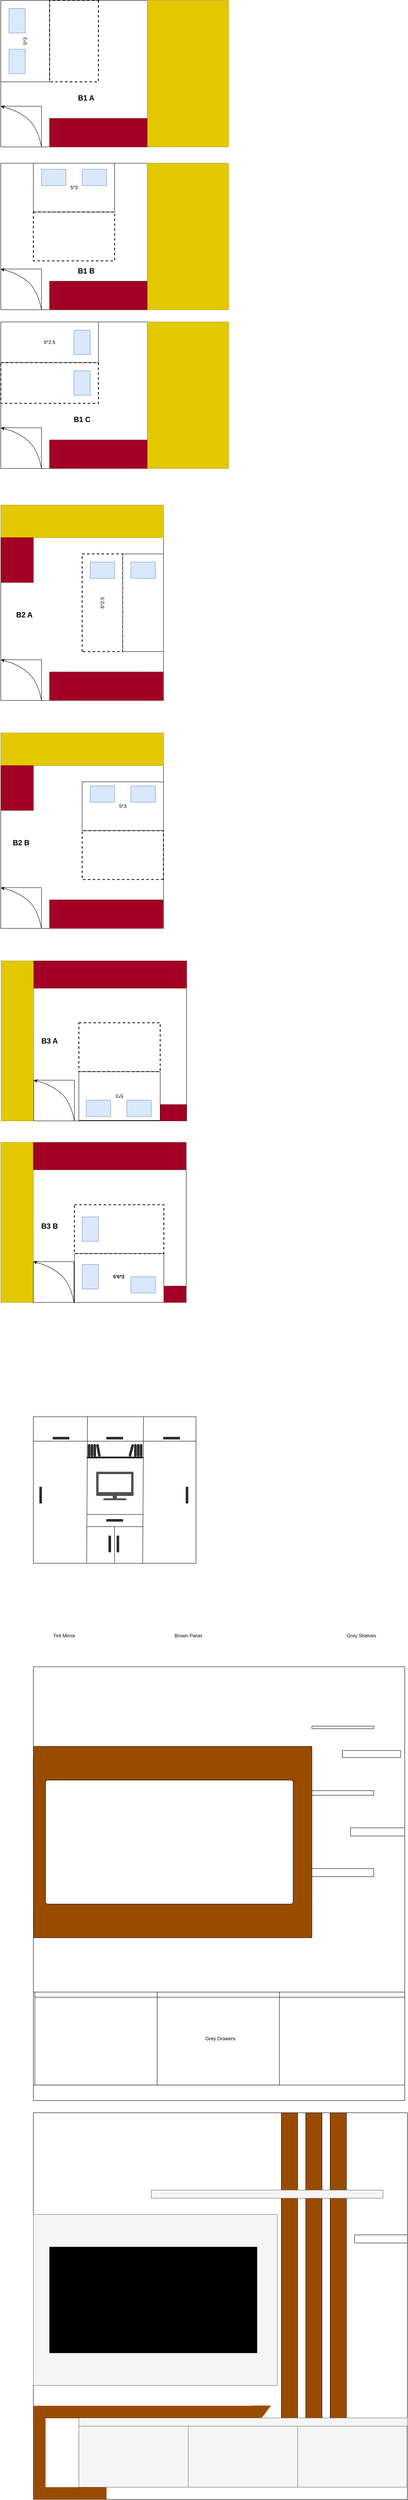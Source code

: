 <mxfile version="14.9.0" type="github">
  <diagram id="ZkYAFQrB4FQ_Co6BY5Ft" name="Page-1">
    <mxGraphModel dx="2654" dy="2427" grid="1" gridSize="10" guides="1" tooltips="1" connect="1" arrows="1" fold="1" page="0" pageScale="1" pageWidth="827" pageHeight="1169" math="0" shadow="0">
      <root>
        <mxCell id="0" />
        <mxCell id="1" parent="0" />
        <mxCell id="LpJt9IebrQdKaDS4yMnM-16" value="" style="whiteSpace=wrap;html=1;fillColor=none;" parent="1" vertex="1">
          <mxGeometry x="-720" y="-370" width="360" height="360" as="geometry" />
        </mxCell>
        <mxCell id="LpJt9IebrQdKaDS4yMnM-1" value="" style="whiteSpace=wrap;html=1;fillColor=none;" parent="1" vertex="1">
          <mxGeometry x="-720" y="-760" width="360" height="360" as="geometry" />
        </mxCell>
        <mxCell id="LpJt9IebrQdKaDS4yMnM-3" value="" style="rounded=0;whiteSpace=wrap;html=1;fillColor=#e3c800;strokeColor=#B09500;fontColor=#ffffff;" parent="1" vertex="1">
          <mxGeometry x="-360" y="-760" width="200" height="360" as="geometry" />
        </mxCell>
        <mxCell id="LpJt9IebrQdKaDS4yMnM-6" value="" style="rounded=0;whiteSpace=wrap;html=1;fillColor=#a20025;strokeColor=#6F0000;fontColor=#ffffff;" parent="1" vertex="1">
          <mxGeometry x="-600" y="-470" width="240" height="70" as="geometry" />
        </mxCell>
        <mxCell id="LpJt9IebrQdKaDS4yMnM-12" value="" style="group;dashed=1;strokeWidth=2;" parent="1" vertex="1" connectable="0">
          <mxGeometry x="-640" y="-760" width="200" height="240" as="geometry" />
        </mxCell>
        <mxCell id="LpJt9IebrQdKaDS4yMnM-9" value="5*3" style="rounded=0;whiteSpace=wrap;html=1;" parent="LpJt9IebrQdKaDS4yMnM-12" vertex="1">
          <mxGeometry width="200" height="120" as="geometry" />
        </mxCell>
        <mxCell id="LpJt9IebrQdKaDS4yMnM-10" value="" style="rounded=0;whiteSpace=wrap;html=1;fillColor=none;dashed=1;strokeWidth=2;" parent="LpJt9IebrQdKaDS4yMnM-12" vertex="1">
          <mxGeometry y="120" width="200" height="120" as="geometry" />
        </mxCell>
        <mxCell id="LpJt9IebrQdKaDS4yMnM-146" value="" style="rounded=0;whiteSpace=wrap;html=1;fillColor=#dae8fc;strokeColor=#6c8ebf;rotation=-90;" parent="LpJt9IebrQdKaDS4yMnM-12" vertex="1">
          <mxGeometry x="30" y="5" width="40" height="60" as="geometry" />
        </mxCell>
        <mxCell id="LpJt9IebrQdKaDS4yMnM-147" value="" style="rounded=0;whiteSpace=wrap;html=1;fillColor=#dae8fc;strokeColor=#6c8ebf;rotation=-90;" parent="LpJt9IebrQdKaDS4yMnM-12" vertex="1">
          <mxGeometry x="130" y="5" width="40" height="60" as="geometry" />
        </mxCell>
        <mxCell id="LpJt9IebrQdKaDS4yMnM-18" value="" style="rounded=0;whiteSpace=wrap;html=1;fillColor=#e3c800;strokeColor=#B09500;fontColor=#ffffff;" parent="1" vertex="1">
          <mxGeometry x="-360" y="-370" width="200" height="360" as="geometry" />
        </mxCell>
        <mxCell id="LpJt9IebrQdKaDS4yMnM-20" value="" style="rounded=0;whiteSpace=wrap;html=1;fillColor=#a20025;strokeColor=#6F0000;fontColor=#ffffff;" parent="1" vertex="1">
          <mxGeometry x="-600" y="-80" width="240" height="70" as="geometry" />
        </mxCell>
        <mxCell id="LpJt9IebrQdKaDS4yMnM-32" value="" style="whiteSpace=wrap;html=1;fillColor=none;" parent="1" vertex="1">
          <mxGeometry x="-720" y="-1160" width="360" height="360" as="geometry" />
        </mxCell>
        <mxCell id="LpJt9IebrQdKaDS4yMnM-34" value="" style="rounded=0;whiteSpace=wrap;html=1;fillColor=#e3c800;strokeColor=#B09500;fontColor=#ffffff;" parent="1" vertex="1">
          <mxGeometry x="-360" y="-1160" width="200" height="360" as="geometry" />
        </mxCell>
        <mxCell id="LpJt9IebrQdKaDS4yMnM-36" value="" style="rounded=0;whiteSpace=wrap;html=1;fillColor=#a20025;strokeColor=#6F0000;fontColor=#ffffff;" parent="1" vertex="1">
          <mxGeometry x="-600" y="-870" width="240" height="70" as="geometry" />
        </mxCell>
        <mxCell id="LpJt9IebrQdKaDS4yMnM-37" value="" style="group;rotation=-90;" parent="1" vertex="1" connectable="0">
          <mxGeometry x="-700" y="-1180" width="200" height="240" as="geometry" />
        </mxCell>
        <mxCell id="LpJt9IebrQdKaDS4yMnM-40" value="" style="group;rotation=-90;" parent="LpJt9IebrQdKaDS4yMnM-37" vertex="1" connectable="0">
          <mxGeometry width="200" height="240" as="geometry" />
        </mxCell>
        <mxCell id="LpJt9IebrQdKaDS4yMnM-38" value="5*3" style="rounded=0;whiteSpace=wrap;html=1;direction=west;rotation=-90;" parent="LpJt9IebrQdKaDS4yMnM-40" vertex="1">
          <mxGeometry x="-60" y="60" width="200" height="120" as="geometry" />
        </mxCell>
        <mxCell id="LpJt9IebrQdKaDS4yMnM-39" value="" style="rounded=0;whiteSpace=wrap;html=1;direction=west;rotation=-90;fillColor=none;dashed=1;strokeWidth=2;" parent="LpJt9IebrQdKaDS4yMnM-40" vertex="1">
          <mxGeometry x="60" y="60" width="200" height="120" as="geometry" />
        </mxCell>
        <mxCell id="LpJt9IebrQdKaDS4yMnM-143" value="" style="rounded=0;whiteSpace=wrap;html=1;fillColor=#dae8fc;strokeColor=#6c8ebf;" parent="LpJt9IebrQdKaDS4yMnM-40" vertex="1">
          <mxGeometry y="40" width="40" height="60" as="geometry" />
        </mxCell>
        <mxCell id="LpJt9IebrQdKaDS4yMnM-145" value="" style="rounded=0;whiteSpace=wrap;html=1;fillColor=#dae8fc;strokeColor=#6c8ebf;rotation=-180;" parent="LpJt9IebrQdKaDS4yMnM-40" vertex="1">
          <mxGeometry y="140" width="40" height="60" as="geometry" />
        </mxCell>
        <mxCell id="LpJt9IebrQdKaDS4yMnM-14" value="6*2.5" style="rounded=0;whiteSpace=wrap;html=1;" parent="1" vertex="1">
          <mxGeometry x="-720" y="-370" width="240" height="100" as="geometry" />
        </mxCell>
        <mxCell id="LpJt9IebrQdKaDS4yMnM-15" value="" style="rounded=0;whiteSpace=wrap;html=1;fillColor=none;dashed=1;strokeWidth=2;" parent="1" vertex="1">
          <mxGeometry x="-720" y="-270" width="240" height="100" as="geometry" />
        </mxCell>
        <mxCell id="LpJt9IebrQdKaDS4yMnM-49" value="" style="rounded=0;whiteSpace=wrap;html=1;fillColor=#dae8fc;strokeColor=#6c8ebf;" parent="1" vertex="1">
          <mxGeometry x="-540" y="-350" width="40" height="60" as="geometry" />
        </mxCell>
        <mxCell id="LpJt9IebrQdKaDS4yMnM-50" value="" style="rounded=0;whiteSpace=wrap;html=1;fillColor=#dae8fc;strokeColor=#6c8ebf;" parent="1" vertex="1">
          <mxGeometry x="-540" y="-250" width="40" height="60" as="geometry" />
        </mxCell>
        <mxCell id="LpJt9IebrQdKaDS4yMnM-88" value="" style="whiteSpace=wrap;html=1;fillColor=none;" parent="1" vertex="1">
          <mxGeometry x="-639" y="1200" width="376" height="393" as="geometry" />
        </mxCell>
        <mxCell id="LpJt9IebrQdKaDS4yMnM-90" value="" style="rounded=0;whiteSpace=wrap;html=1;fillColor=#e3c800;strokeColor=#B09500;fontColor=#ffffff;" parent="1" vertex="1">
          <mxGeometry x="-719" y="1200" width="80" height="393" as="geometry" />
        </mxCell>
        <mxCell id="LpJt9IebrQdKaDS4yMnM-91" value="" style="rounded=0;whiteSpace=wrap;html=1;fillColor=#a20025;strokeColor=#6F0000;fontColor=#ffffff;" parent="1" vertex="1">
          <mxGeometry x="-639" y="1200" width="376" height="67" as="geometry" />
        </mxCell>
        <mxCell id="LpJt9IebrQdKaDS4yMnM-97" value="" style="rounded=0;whiteSpace=wrap;html=1;fillColor=#a20025;strokeColor=#6F0000;fontColor=#ffffff;" parent="1" vertex="1">
          <mxGeometry x="-328" y="1553" width="64" height="40" as="geometry" />
        </mxCell>
        <mxCell id="LpJt9IebrQdKaDS4yMnM-98" value="" style="group;rotation=-180;" parent="1" vertex="1" connectable="0">
          <mxGeometry x="-528" y="1352" width="200" height="240" as="geometry" />
        </mxCell>
        <mxCell id="LpJt9IebrQdKaDS4yMnM-99" value="" style="group;rotation=-180;fillColor=none;dashed=1;strokeWidth=2;" parent="LpJt9IebrQdKaDS4yMnM-98" vertex="1" connectable="0">
          <mxGeometry width="200" height="240" as="geometry" />
        </mxCell>
        <mxCell id="LpJt9IebrQdKaDS4yMnM-100" value="5*3" style="rounded=0;whiteSpace=wrap;html=1;direction=west;rotation=-180;" parent="LpJt9IebrQdKaDS4yMnM-99" vertex="1">
          <mxGeometry y="120" width="200" height="120" as="geometry" />
        </mxCell>
        <mxCell id="LpJt9IebrQdKaDS4yMnM-101" value="" style="rounded=0;whiteSpace=wrap;html=1;direction=west;rotation=-180;fillColor=none;dashed=1;strokeWidth=2;" parent="LpJt9IebrQdKaDS4yMnM-99" vertex="1">
          <mxGeometry width="200" height="120" as="geometry" />
        </mxCell>
        <mxCell id="LpJt9IebrQdKaDS4yMnM-171" value="" style="rounded=0;whiteSpace=wrap;html=1;fillColor=#dae8fc;strokeColor=#6c8ebf;rotation=-90;" parent="LpJt9IebrQdKaDS4yMnM-99" vertex="1">
          <mxGeometry x="28" y="180" width="40" height="60" as="geometry" />
        </mxCell>
        <mxCell id="LpJt9IebrQdKaDS4yMnM-172" value="" style="rounded=0;whiteSpace=wrap;html=1;fillColor=#dae8fc;strokeColor=#6c8ebf;rotation=-90;" parent="LpJt9IebrQdKaDS4yMnM-99" vertex="1">
          <mxGeometry x="128" y="180" width="40" height="60" as="geometry" />
        </mxCell>
        <mxCell id="LpJt9IebrQdKaDS4yMnM-107" value="" style="whiteSpace=wrap;html=1;fillColor=none;" parent="1" vertex="1">
          <mxGeometry x="-640" y="1646" width="376" height="393" as="geometry" />
        </mxCell>
        <mxCell id="LpJt9IebrQdKaDS4yMnM-109" value="" style="rounded=0;whiteSpace=wrap;html=1;fillColor=#e3c800;strokeColor=#B09500;fontColor=#ffffff;" parent="1" vertex="1">
          <mxGeometry x="-720" y="1646" width="80" height="393" as="geometry" />
        </mxCell>
        <mxCell id="LpJt9IebrQdKaDS4yMnM-110" value="" style="rounded=0;whiteSpace=wrap;html=1;fillColor=#a20025;strokeColor=#6F0000;fontColor=#ffffff;" parent="1" vertex="1">
          <mxGeometry x="-640" y="1646" width="376" height="67" as="geometry" />
        </mxCell>
        <mxCell id="LpJt9IebrQdKaDS4yMnM-117" value="" style="group;rotation=-180;" parent="1" vertex="1" connectable="0">
          <mxGeometry x="-520" y="1799" width="200" height="240" as="geometry" />
        </mxCell>
        <mxCell id="LpJt9IebrQdKaDS4yMnM-118" value="" style="group;rotation=-180;fillColor=none;" parent="LpJt9IebrQdKaDS4yMnM-117" vertex="1" connectable="0">
          <mxGeometry x="-20" y="-3" width="200" height="240" as="geometry" />
        </mxCell>
        <mxCell id="LpJt9IebrQdKaDS4yMnM-119" value="" style="rounded=0;whiteSpace=wrap;html=1;direction=west;rotation=-180;" parent="LpJt9IebrQdKaDS4yMnM-118" vertex="1">
          <mxGeometry x="1" y="123" width="220" height="120" as="geometry" />
        </mxCell>
        <mxCell id="LpJt9IebrQdKaDS4yMnM-120" value="" style="rounded=0;whiteSpace=wrap;html=1;direction=west;rotation=-180;fillColor=none;dashed=1;strokeWidth=2;" parent="LpJt9IebrQdKaDS4yMnM-118" vertex="1">
          <mxGeometry x="1" y="3" width="220" height="120" as="geometry" />
        </mxCell>
        <mxCell id="LpJt9IebrQdKaDS4yMnM-121" value="" style="rounded=0;whiteSpace=wrap;html=1;fillColor=#dae8fc;strokeColor=#6c8ebf;" parent="LpJt9IebrQdKaDS4yMnM-118" vertex="1">
          <mxGeometry x="20" y="150" width="40" height="60" as="geometry" />
        </mxCell>
        <mxCell id="LpJt9IebrQdKaDS4yMnM-122" value="" style="rounded=0;whiteSpace=wrap;html=1;fillColor=#dae8fc;strokeColor=#6c8ebf;" parent="LpJt9IebrQdKaDS4yMnM-118" vertex="1">
          <mxGeometry x="20" y="33" width="40" height="60" as="geometry" />
        </mxCell>
        <mxCell id="szGgx06OWhjKix8JStCV-1" value="&lt;b&gt;5&#39;6*3&lt;/b&gt;" style="text;html=1;strokeColor=none;fillColor=none;align=center;verticalAlign=middle;whiteSpace=wrap;rounded=0;dashed=1;" parent="LpJt9IebrQdKaDS4yMnM-118" vertex="1">
          <mxGeometry x="90" y="170" width="40" height="20" as="geometry" />
        </mxCell>
        <mxCell id="LpJt9IebrQdKaDS4yMnM-124" value="" style="rounded=0;whiteSpace=wrap;html=1;fillColor=#dae8fc;rotation=90;strokeColor=#6c8ebf;" parent="1" vertex="1">
          <mxGeometry x="-390" y="1966" width="40" height="60" as="geometry" />
        </mxCell>
        <mxCell id="LpJt9IebrQdKaDS4yMnM-132" value="" style="rounded=0;whiteSpace=wrap;html=1;fillColor=#a20025;strokeColor=#6F0000;fontColor=#ffffff;" parent="1" vertex="1">
          <mxGeometry x="-319" y="1999" width="55" height="40" as="geometry" />
        </mxCell>
        <mxCell id="LpJt9IebrQdKaDS4yMnM-139" value="" style="group" parent="1" vertex="1" connectable="0">
          <mxGeometry x="-720" y="-900" width="100" height="100" as="geometry" />
        </mxCell>
        <mxCell id="LpJt9IebrQdKaDS4yMnM-33" value="" style="rounded=0;whiteSpace=wrap;html=1;" parent="LpJt9IebrQdKaDS4yMnM-139" vertex="1">
          <mxGeometry width="100" height="100" as="geometry" />
        </mxCell>
        <mxCell id="LpJt9IebrQdKaDS4yMnM-135" value="" style="curved=1;endArrow=classic;html=1;entryX=0;entryY=0;entryDx=0;entryDy=0;exitX=1;exitY=1;exitDx=0;exitDy=0;" parent="LpJt9IebrQdKaDS4yMnM-139" source="LpJt9IebrQdKaDS4yMnM-33" target="LpJt9IebrQdKaDS4yMnM-33" edge="1">
          <mxGeometry width="50" height="50" relative="1" as="geometry">
            <mxPoint x="40" y="80" as="sourcePoint" />
            <mxPoint x="90" y="30" as="targetPoint" />
            <Array as="points">
              <mxPoint x="90" y="50" />
              <mxPoint x="40" y="10" />
            </Array>
          </mxGeometry>
        </mxCell>
        <mxCell id="LpJt9IebrQdKaDS4yMnM-140" value="" style="group" parent="1" vertex="1" connectable="0">
          <mxGeometry x="-720" y="-500" width="100" height="100" as="geometry" />
        </mxCell>
        <mxCell id="LpJt9IebrQdKaDS4yMnM-141" value="" style="rounded=0;whiteSpace=wrap;html=1;" parent="LpJt9IebrQdKaDS4yMnM-140" vertex="1">
          <mxGeometry width="100" height="100" as="geometry" />
        </mxCell>
        <mxCell id="LpJt9IebrQdKaDS4yMnM-142" value="" style="curved=1;endArrow=classic;html=1;entryX=0;entryY=0;entryDx=0;entryDy=0;exitX=1;exitY=1;exitDx=0;exitDy=0;" parent="LpJt9IebrQdKaDS4yMnM-140" source="LpJt9IebrQdKaDS4yMnM-141" target="LpJt9IebrQdKaDS4yMnM-141" edge="1">
          <mxGeometry width="50" height="50" relative="1" as="geometry">
            <mxPoint x="40" y="80" as="sourcePoint" />
            <mxPoint x="90" y="30" as="targetPoint" />
            <Array as="points">
              <mxPoint x="90" y="50" />
              <mxPoint x="40" y="10" />
            </Array>
          </mxGeometry>
        </mxCell>
        <mxCell id="LpJt9IebrQdKaDS4yMnM-148" value="" style="group" parent="1" vertex="1" connectable="0">
          <mxGeometry x="-720" y="-110" width="100" height="100" as="geometry" />
        </mxCell>
        <mxCell id="LpJt9IebrQdKaDS4yMnM-149" value="" style="rounded=0;whiteSpace=wrap;html=1;" parent="LpJt9IebrQdKaDS4yMnM-148" vertex="1">
          <mxGeometry width="100" height="100" as="geometry" />
        </mxCell>
        <mxCell id="LpJt9IebrQdKaDS4yMnM-150" value="" style="curved=1;endArrow=classic;html=1;entryX=0;entryY=0;entryDx=0;entryDy=0;exitX=1;exitY=1;exitDx=0;exitDy=0;" parent="LpJt9IebrQdKaDS4yMnM-148" source="LpJt9IebrQdKaDS4yMnM-149" target="LpJt9IebrQdKaDS4yMnM-149" edge="1">
          <mxGeometry width="50" height="50" relative="1" as="geometry">
            <mxPoint x="40" y="80" as="sourcePoint" />
            <mxPoint x="90" y="30" as="targetPoint" />
            <Array as="points">
              <mxPoint x="90" y="50" />
              <mxPoint x="40" y="10" />
            </Array>
          </mxGeometry>
        </mxCell>
        <mxCell id="LpJt9IebrQdKaDS4yMnM-154" value="" style="group;rotation=0;" parent="1" vertex="1" connectable="0">
          <mxGeometry x="-722" y="80.0" width="401" height="480" as="geometry" />
        </mxCell>
        <mxCell id="LpJt9IebrQdKaDS4yMnM-52" value="" style="whiteSpace=wrap;html=1;fillColor=none;rotation=0;" parent="LpJt9IebrQdKaDS4yMnM-154" vertex="1">
          <mxGeometry x="2" y="80" width="400" height="400" as="geometry" />
        </mxCell>
        <mxCell id="LpJt9IebrQdKaDS4yMnM-54" value="" style="rounded=0;whiteSpace=wrap;html=1;fillColor=#e3c800;strokeColor=#B09500;fontColor=#ffffff;rotation=-90;" parent="LpJt9IebrQdKaDS4yMnM-154" vertex="1">
          <mxGeometry x="162" y="-160" width="80" height="400" as="geometry" />
        </mxCell>
        <mxCell id="LpJt9IebrQdKaDS4yMnM-56" value="" style="rounded=0;whiteSpace=wrap;html=1;fillColor=#a20025;strokeColor=#6F0000;fontColor=#ffffff;rotation=0;" parent="LpJt9IebrQdKaDS4yMnM-154" vertex="1">
          <mxGeometry x="122" y="410" width="280" height="70" as="geometry" />
        </mxCell>
        <mxCell id="LpJt9IebrQdKaDS4yMnM-62" value="" style="rounded=0;whiteSpace=wrap;html=1;fillColor=#a20025;strokeColor=#6F0000;fontColor=#ffffff;rotation=0;" parent="LpJt9IebrQdKaDS4yMnM-154" vertex="1">
          <mxGeometry x="2" y="80" width="80" height="110" as="geometry" />
        </mxCell>
        <mxCell id="LpJt9IebrQdKaDS4yMnM-57" value="6*2.5" style="rounded=0;whiteSpace=wrap;html=1;rotation=-90;fillColor=none;dashed=1;strokeWidth=2;" parent="LpJt9IebrQdKaDS4yMnM-154" vertex="1">
          <mxGeometry x="132" y="190" width="240" height="100" as="geometry" />
        </mxCell>
        <mxCell id="LpJt9IebrQdKaDS4yMnM-58" value="" style="rounded=0;whiteSpace=wrap;html=1;rotation=-90;" parent="LpJt9IebrQdKaDS4yMnM-154" vertex="1">
          <mxGeometry x="232" y="190" width="240" height="100" as="geometry" />
        </mxCell>
        <mxCell id="LpJt9IebrQdKaDS4yMnM-59" value="" style="rounded=0;whiteSpace=wrap;html=1;fillColor=#dae8fc;strokeColor=#6c8ebf;rotation=-90;" parent="LpJt9IebrQdKaDS4yMnM-154" vertex="1">
          <mxGeometry x="232" y="130" width="40" height="60" as="geometry" />
        </mxCell>
        <mxCell id="LpJt9IebrQdKaDS4yMnM-60" value="" style="rounded=0;whiteSpace=wrap;html=1;fillColor=#dae8fc;strokeColor=#6c8ebf;rotation=-90;" parent="LpJt9IebrQdKaDS4yMnM-154" vertex="1">
          <mxGeometry x="332" y="130" width="40" height="60" as="geometry" />
        </mxCell>
        <mxCell id="LpJt9IebrQdKaDS4yMnM-177" value="&lt;b&gt;&lt;font style=&quot;font-size: 18px&quot;&gt;B2 A&lt;/font&gt;&lt;/b&gt;" style="text;html=1;strokeColor=none;fillColor=none;align=center;verticalAlign=middle;whiteSpace=wrap;rounded=0;dashed=1;" parent="LpJt9IebrQdKaDS4yMnM-154" vertex="1">
          <mxGeometry x="30" y="260" width="60" height="20" as="geometry" />
        </mxCell>
        <mxCell id="LpJt9IebrQdKaDS4yMnM-151" value="" style="group;rotation=0;" parent="LpJt9IebrQdKaDS4yMnM-154" vertex="1" connectable="0">
          <mxGeometry x="2" y="380" width="100" height="100" as="geometry" />
        </mxCell>
        <mxCell id="LpJt9IebrQdKaDS4yMnM-152" value="" style="rounded=0;whiteSpace=wrap;html=1;rotation=0;" parent="LpJt9IebrQdKaDS4yMnM-151" vertex="1">
          <mxGeometry width="100" height="100" as="geometry" />
        </mxCell>
        <mxCell id="LpJt9IebrQdKaDS4yMnM-153" value="" style="curved=1;endArrow=classic;html=1;entryX=0;entryY=0;entryDx=0;entryDy=0;exitX=1;exitY=1;exitDx=0;exitDy=0;" parent="LpJt9IebrQdKaDS4yMnM-151" source="LpJt9IebrQdKaDS4yMnM-152" target="LpJt9IebrQdKaDS4yMnM-152" edge="1">
          <mxGeometry width="50" height="50" relative="1" as="geometry">
            <mxPoint x="40" y="80" as="sourcePoint" />
            <mxPoint x="90" y="30" as="targetPoint" />
            <Array as="points">
              <mxPoint x="90" y="50" />
              <mxPoint x="40" y="10" />
            </Array>
          </mxGeometry>
        </mxCell>
        <mxCell id="LpJt9IebrQdKaDS4yMnM-158" value="" style="group;rotation=0;" parent="1" vertex="1" connectable="0">
          <mxGeometry x="-720" y="640" width="400" height="480" as="geometry" />
        </mxCell>
        <mxCell id="LpJt9IebrQdKaDS4yMnM-63" value="" style="whiteSpace=wrap;html=1;fillColor=none;rotation=0;" parent="LpJt9IebrQdKaDS4yMnM-158" vertex="1">
          <mxGeometry y="80" width="400" height="400" as="geometry" />
        </mxCell>
        <mxCell id="LpJt9IebrQdKaDS4yMnM-65" value="" style="rounded=0;whiteSpace=wrap;html=1;fillColor=#e3c800;strokeColor=#B09500;fontColor=#ffffff;rotation=-90;" parent="LpJt9IebrQdKaDS4yMnM-158" vertex="1">
          <mxGeometry x="160" y="-160" width="80" height="400" as="geometry" />
        </mxCell>
        <mxCell id="LpJt9IebrQdKaDS4yMnM-67" value="" style="rounded=0;whiteSpace=wrap;html=1;fillColor=#a20025;strokeColor=#6F0000;fontColor=#ffffff;rotation=0;" parent="LpJt9IebrQdKaDS4yMnM-158" vertex="1">
          <mxGeometry x="120" y="410" width="280" height="70" as="geometry" />
        </mxCell>
        <mxCell id="LpJt9IebrQdKaDS4yMnM-73" value="" style="rounded=0;whiteSpace=wrap;html=1;fillColor=#a20025;strokeColor=#6F0000;fontColor=#ffffff;rotation=0;" parent="LpJt9IebrQdKaDS4yMnM-158" vertex="1">
          <mxGeometry y="80" width="80" height="110" as="geometry" />
        </mxCell>
        <mxCell id="LpJt9IebrQdKaDS4yMnM-74" value="" style="group;rotation=0;" parent="LpJt9IebrQdKaDS4yMnM-158" vertex="1" connectable="0">
          <mxGeometry x="200" y="120" width="200" height="240" as="geometry" />
        </mxCell>
        <mxCell id="LpJt9IebrQdKaDS4yMnM-75" value="" style="group;rotation=0;fillColor=none;" parent="LpJt9IebrQdKaDS4yMnM-74" vertex="1" connectable="0">
          <mxGeometry width="200" height="240" as="geometry" />
        </mxCell>
        <mxCell id="LpJt9IebrQdKaDS4yMnM-76" value="5*3" style="rounded=0;whiteSpace=wrap;html=1;direction=west;rotation=0;" parent="LpJt9IebrQdKaDS4yMnM-75" vertex="1">
          <mxGeometry width="200" height="120" as="geometry" />
        </mxCell>
        <mxCell id="LpJt9IebrQdKaDS4yMnM-77" value="" style="rounded=0;whiteSpace=wrap;html=1;direction=west;rotation=0;fillColor=none;dashed=1;strokeWidth=2;" parent="LpJt9IebrQdKaDS4yMnM-75" vertex="1">
          <mxGeometry y="120" width="200" height="120" as="geometry" />
        </mxCell>
        <mxCell id="LpJt9IebrQdKaDS4yMnM-169" value="" style="rounded=0;whiteSpace=wrap;html=1;fillColor=#dae8fc;strokeColor=#6c8ebf;rotation=-90;" parent="LpJt9IebrQdKaDS4yMnM-75" vertex="1">
          <mxGeometry x="30" width="40" height="60" as="geometry" />
        </mxCell>
        <mxCell id="LpJt9IebrQdKaDS4yMnM-170" value="" style="rounded=0;whiteSpace=wrap;html=1;fillColor=#dae8fc;strokeColor=#6c8ebf;rotation=-90;" parent="LpJt9IebrQdKaDS4yMnM-75" vertex="1">
          <mxGeometry x="130" width="40" height="60" as="geometry" />
        </mxCell>
        <mxCell id="LpJt9IebrQdKaDS4yMnM-155" value="" style="group;rotation=0;" parent="LpJt9IebrQdKaDS4yMnM-158" vertex="1" connectable="0">
          <mxGeometry y="380" width="100" height="100" as="geometry" />
        </mxCell>
        <mxCell id="LpJt9IebrQdKaDS4yMnM-156" value="" style="rounded=0;whiteSpace=wrap;html=1;rotation=0;" parent="LpJt9IebrQdKaDS4yMnM-155" vertex="1">
          <mxGeometry width="100" height="100" as="geometry" />
        </mxCell>
        <mxCell id="LpJt9IebrQdKaDS4yMnM-157" value="" style="curved=1;endArrow=classic;html=1;entryX=0;entryY=0;entryDx=0;entryDy=0;exitX=1;exitY=1;exitDx=0;exitDy=0;" parent="LpJt9IebrQdKaDS4yMnM-155" source="LpJt9IebrQdKaDS4yMnM-156" target="LpJt9IebrQdKaDS4yMnM-156" edge="1">
          <mxGeometry width="50" height="50" relative="1" as="geometry">
            <mxPoint x="40" y="80" as="sourcePoint" />
            <mxPoint x="90" y="30" as="targetPoint" />
            <Array as="points">
              <mxPoint x="90" y="50" />
              <mxPoint x="40" y="10" />
            </Array>
          </mxGeometry>
        </mxCell>
        <mxCell id="LpJt9IebrQdKaDS4yMnM-178" value="&lt;b&gt;&lt;font style=&quot;font-size: 18px&quot;&gt;B2 B&lt;/font&gt;&lt;/b&gt;" style="text;html=1;strokeColor=none;fillColor=none;align=center;verticalAlign=middle;whiteSpace=wrap;rounded=0;dashed=1;" parent="LpJt9IebrQdKaDS4yMnM-158" vertex="1">
          <mxGeometry x="20" y="260" width="60" height="20" as="geometry" />
        </mxCell>
        <mxCell id="LpJt9IebrQdKaDS4yMnM-162" value="" style="group" parent="1" vertex="1" connectable="0">
          <mxGeometry x="-639" y="1493" width="100" height="100" as="geometry" />
        </mxCell>
        <mxCell id="LpJt9IebrQdKaDS4yMnM-163" value="" style="rounded=0;whiteSpace=wrap;html=1;" parent="LpJt9IebrQdKaDS4yMnM-162" vertex="1">
          <mxGeometry width="100" height="100" as="geometry" />
        </mxCell>
        <mxCell id="LpJt9IebrQdKaDS4yMnM-164" value="" style="curved=1;endArrow=classic;html=1;entryX=0;entryY=0;entryDx=0;entryDy=0;exitX=1;exitY=1;exitDx=0;exitDy=0;" parent="LpJt9IebrQdKaDS4yMnM-162" source="LpJt9IebrQdKaDS4yMnM-163" target="LpJt9IebrQdKaDS4yMnM-163" edge="1">
          <mxGeometry width="50" height="50" relative="1" as="geometry">
            <mxPoint x="40" y="80" as="sourcePoint" />
            <mxPoint x="90" y="30" as="targetPoint" />
            <Array as="points">
              <mxPoint x="90" y="50" />
              <mxPoint x="40" y="10" />
            </Array>
          </mxGeometry>
        </mxCell>
        <mxCell id="LpJt9IebrQdKaDS4yMnM-165" value="" style="group" parent="1" vertex="1" connectable="0">
          <mxGeometry x="-640" y="1939" width="100" height="100" as="geometry" />
        </mxCell>
        <mxCell id="LpJt9IebrQdKaDS4yMnM-166" value="" style="rounded=0;whiteSpace=wrap;html=1;" parent="LpJt9IebrQdKaDS4yMnM-165" vertex="1">
          <mxGeometry width="100" height="100" as="geometry" />
        </mxCell>
        <mxCell id="LpJt9IebrQdKaDS4yMnM-167" value="" style="curved=1;endArrow=classic;html=1;entryX=0;entryY=0;entryDx=0;entryDy=0;exitX=1;exitY=1;exitDx=0;exitDy=0;" parent="LpJt9IebrQdKaDS4yMnM-165" source="LpJt9IebrQdKaDS4yMnM-166" target="LpJt9IebrQdKaDS4yMnM-166" edge="1">
          <mxGeometry width="50" height="50" relative="1" as="geometry">
            <mxPoint x="40" y="80" as="sourcePoint" />
            <mxPoint x="90" y="30" as="targetPoint" />
            <Array as="points">
              <mxPoint x="90" y="50" />
              <mxPoint x="40" y="10" />
            </Array>
          </mxGeometry>
        </mxCell>
        <mxCell id="LpJt9IebrQdKaDS4yMnM-173" value="&lt;b&gt;&lt;font style=&quot;font-size: 18px&quot;&gt;B1 A&lt;/font&gt;&lt;/b&gt;" style="text;html=1;strokeColor=none;fillColor=none;align=center;verticalAlign=middle;whiteSpace=wrap;rounded=0;dashed=1;" parent="1" vertex="1">
          <mxGeometry x="-540" y="-930" width="60" height="20" as="geometry" />
        </mxCell>
        <mxCell id="LpJt9IebrQdKaDS4yMnM-175" value="&lt;b&gt;&lt;font style=&quot;font-size: 18px&quot;&gt;B1 B&lt;/font&gt;&lt;/b&gt;" style="text;html=1;strokeColor=none;fillColor=none;align=center;verticalAlign=middle;whiteSpace=wrap;rounded=0;dashed=1;" parent="1" vertex="1">
          <mxGeometry x="-540" y="-505" width="60" height="20" as="geometry" />
        </mxCell>
        <mxCell id="LpJt9IebrQdKaDS4yMnM-176" value="&lt;b&gt;&lt;font style=&quot;font-size: 18px&quot;&gt;B1 C&lt;/font&gt;&lt;/b&gt;" style="text;html=1;strokeColor=none;fillColor=none;align=center;verticalAlign=middle;whiteSpace=wrap;rounded=0;dashed=1;" parent="1" vertex="1">
          <mxGeometry x="-550" y="-140" width="60" height="20" as="geometry" />
        </mxCell>
        <mxCell id="LpJt9IebrQdKaDS4yMnM-179" value="&lt;b&gt;&lt;font style=&quot;font-size: 18px&quot;&gt;B3 A&lt;/font&gt;&lt;/b&gt;" style="text;html=1;strokeColor=none;fillColor=none;align=center;verticalAlign=middle;whiteSpace=wrap;rounded=0;dashed=1;" parent="1" vertex="1">
          <mxGeometry x="-630" y="1386.5" width="60" height="20" as="geometry" />
        </mxCell>
        <mxCell id="LpJt9IebrQdKaDS4yMnM-180" value="&lt;b&gt;&lt;font style=&quot;font-size: 18px&quot;&gt;B3 B&lt;/font&gt;&lt;/b&gt;" style="text;html=1;strokeColor=none;fillColor=none;align=center;verticalAlign=middle;whiteSpace=wrap;rounded=0;dashed=1;" parent="1" vertex="1">
          <mxGeometry x="-630" y="1842" width="60" height="20" as="geometry" />
        </mxCell>
        <mxCell id="iaUl5woXVu4vy6YyLLjF-63" value="" style="group" parent="1" vertex="1" connectable="0">
          <mxGeometry x="-640" y="2320" width="401" height="360" as="geometry" />
        </mxCell>
        <mxCell id="iaUl5woXVu4vy6YyLLjF-14" value="" style="group" parent="iaUl5woXVu4vy6YyLLjF-63" vertex="1" connectable="0">
          <mxGeometry width="401" height="360" as="geometry" />
        </mxCell>
        <mxCell id="iaUl5woXVu4vy6YyLLjF-10" value="" style="rounded=0;whiteSpace=wrap;html=1;" parent="iaUl5woXVu4vy6YyLLjF-14" vertex="1">
          <mxGeometry width="400" height="360" as="geometry" />
        </mxCell>
        <mxCell id="iaUl5woXVu4vy6YyLLjF-11" value="" style="endArrow=none;html=1;entryX=0.333;entryY=-0.003;entryDx=0;entryDy=0;entryPerimeter=0;exitX=0.328;exitY=0.997;exitDx=0;exitDy=0;exitPerimeter=0;" parent="iaUl5woXVu4vy6YyLLjF-14" source="iaUl5woXVu4vy6YyLLjF-10" target="iaUl5woXVu4vy6YyLLjF-10" edge="1">
          <mxGeometry width="50" height="50" relative="1" as="geometry">
            <mxPoint x="320" y="370" as="sourcePoint" />
            <mxPoint x="370" y="320" as="targetPoint" />
          </mxGeometry>
        </mxCell>
        <mxCell id="iaUl5woXVu4vy6YyLLjF-12" value="" style="endArrow=none;html=1;entryX=0.333;entryY=-0.003;entryDx=0;entryDy=0;entryPerimeter=0;exitX=0.328;exitY=0.997;exitDx=0;exitDy=0;exitPerimeter=0;" parent="iaUl5woXVu4vy6YyLLjF-14" edge="1">
          <mxGeometry width="50" height="50" relative="1" as="geometry">
            <mxPoint x="269.0" y="360" as="sourcePoint" />
            <mxPoint x="271.0" as="targetPoint" />
          </mxGeometry>
        </mxCell>
        <mxCell id="iaUl5woXVu4vy6YyLLjF-26" value="" style="endArrow=none;html=1;rounded=1;" parent="iaUl5woXVu4vy6YyLLjF-14" edge="1">
          <mxGeometry width="50" height="50" relative="1" as="geometry">
            <mxPoint x="200" y="360" as="sourcePoint" />
            <mxPoint x="199.5" y="270" as="targetPoint" />
          </mxGeometry>
        </mxCell>
        <mxCell id="iaUl5woXVu4vy6YyLLjF-28" value="" style="pointerEvents=1;shadow=0;dashed=0;html=1;strokeColor=none;fillColor=#505050;labelPosition=center;verticalLabelPosition=bottom;verticalAlign=top;outlineConnect=0;align=center;shape=mxgraph.office.devices.tv;" parent="iaUl5woXVu4vy6YyLLjF-14" vertex="1">
          <mxGeometry x="154.61" y="135" width="91.78" height="70" as="geometry" />
        </mxCell>
        <mxCell id="iaUl5woXVu4vy6YyLLjF-29" value="" style="group" parent="iaUl5woXVu4vy6YyLLjF-14" vertex="1" connectable="0">
          <mxGeometry y="50" width="401" height="10" as="geometry" />
        </mxCell>
        <mxCell id="iaUl5woXVu4vy6YyLLjF-13" value="" style="endArrow=none;html=1;rounded=1;" parent="iaUl5woXVu4vy6YyLLjF-29" edge="1">
          <mxGeometry width="50" height="50" relative="1" as="geometry">
            <mxPoint x="401" y="10" as="sourcePoint" />
            <mxPoint y="10" as="targetPoint" />
          </mxGeometry>
        </mxCell>
        <mxCell id="iaUl5woXVu4vy6YyLLjF-18" value="" style="rounded=1;whiteSpace=wrap;html=1;fillColor=#333333;" parent="iaUl5woXVu4vy6YyLLjF-29" vertex="1">
          <mxGeometry x="180" width="40" height="5" as="geometry" />
        </mxCell>
        <mxCell id="iaUl5woXVu4vy6YyLLjF-69" value="" style="rounded=1;whiteSpace=wrap;html=1;fillColor=#333333;arcSize=50;rotation=90;" parent="iaUl5woXVu4vy6YyLLjF-14" vertex="1">
          <mxGeometry x="136.11" y="80" width="30" height="5" as="geometry" />
        </mxCell>
        <mxCell id="iaUl5woXVu4vy6YyLLjF-70" value="" style="rounded=1;whiteSpace=wrap;html=1;fillColor=#333333;arcSize=50;rotation=90;" parent="iaUl5woXVu4vy6YyLLjF-14" vertex="1">
          <mxGeometry x="129.11" y="80" width="30" height="5" as="geometry" />
        </mxCell>
        <mxCell id="iaUl5woXVu4vy6YyLLjF-71" value="" style="rounded=1;whiteSpace=wrap;html=1;fillColor=#333333;arcSize=50;rotation=90;" parent="iaUl5woXVu4vy6YyLLjF-14" vertex="1">
          <mxGeometry x="122.11" y="80" width="30" height="5" as="geometry" />
        </mxCell>
        <mxCell id="iaUl5woXVu4vy6YyLLjF-72" value="" style="rounded=1;whiteSpace=wrap;html=1;fillColor=#333333;arcSize=50;rotation=80;" parent="iaUl5woXVu4vy6YyLLjF-14" vertex="1">
          <mxGeometry x="145.11" y="80" width="30" height="5" as="geometry" />
        </mxCell>
        <mxCell id="iaUl5woXVu4vy6YyLLjF-15" value="" style="endArrow=none;html=1;rounded=1;" parent="iaUl5woXVu4vy6YyLLjF-63" edge="1">
          <mxGeometry width="50" height="50" as="geometry">
            <mxPoint x="270.5" y="240" as="sourcePoint" />
            <mxPoint x="131.5" y="240" as="targetPoint" />
          </mxGeometry>
        </mxCell>
        <mxCell id="iaUl5woXVu4vy6YyLLjF-16" value="" style="endArrow=none;html=1;rounded=1;" parent="iaUl5woXVu4vy6YyLLjF-63" edge="1">
          <mxGeometry width="50" height="50" as="geometry">
            <mxPoint x="270.5" y="270" as="sourcePoint" />
            <mxPoint x="131.5" y="270" as="targetPoint" />
          </mxGeometry>
        </mxCell>
        <mxCell id="iaUl5woXVu4vy6YyLLjF-19" value="" style="rounded=1;whiteSpace=wrap;html=1;fillColor=#333333;" parent="iaUl5woXVu4vy6YyLLjF-63" vertex="1">
          <mxGeometry x="320" y="50" width="40" height="5" as="geometry" />
        </mxCell>
        <mxCell id="iaUl5woXVu4vy6YyLLjF-20" value="" style="rounded=1;whiteSpace=wrap;html=1;fillColor=#333333;" parent="iaUl5woXVu4vy6YyLLjF-63" vertex="1">
          <mxGeometry x="48" y="50" width="40" height="5" as="geometry" />
        </mxCell>
        <mxCell id="iaUl5woXVu4vy6YyLLjF-21" value="" style="rounded=1;whiteSpace=wrap;html=1;fillColor=#333333;direction=south;" parent="iaUl5woXVu4vy6YyLLjF-63" vertex="1">
          <mxGeometry x="15.5" y="172.5" width="5" height="40" as="geometry" />
        </mxCell>
        <mxCell id="iaUl5woXVu4vy6YyLLjF-22" value="" style="rounded=1;whiteSpace=wrap;html=1;fillColor=#333333;direction=south;" parent="iaUl5woXVu4vy6YyLLjF-63" vertex="1">
          <mxGeometry x="375.5" y="172.5" width="5" height="40" as="geometry" />
        </mxCell>
        <mxCell id="iaUl5woXVu4vy6YyLLjF-23" value="" style="rounded=1;whiteSpace=wrap;html=1;fillColor=#333333;" parent="iaUl5woXVu4vy6YyLLjF-63" vertex="1">
          <mxGeometry x="180" y="252" width="40" height="5" as="geometry" />
        </mxCell>
        <mxCell id="iaUl5woXVu4vy6YyLLjF-24" value="" style="rounded=1;whiteSpace=wrap;html=1;fillColor=#333333;direction=south;" parent="iaUl5woXVu4vy6YyLLjF-63" vertex="1">
          <mxGeometry x="185.5" y="292.5" width="5" height="40" as="geometry" />
        </mxCell>
        <mxCell id="iaUl5woXVu4vy6YyLLjF-25" value="" style="rounded=1;whiteSpace=wrap;html=1;fillColor=#333333;direction=south;" parent="iaUl5woXVu4vy6YyLLjF-63" vertex="1">
          <mxGeometry x="205.5" y="292.5" width="5" height="40" as="geometry" />
        </mxCell>
        <mxCell id="iaUl5woXVu4vy6YyLLjF-60" value="" style="endArrow=none;html=1;rounded=1;" parent="iaUl5woXVu4vy6YyLLjF-63" edge="1">
          <mxGeometry y="-30" width="50" height="50" as="geometry">
            <mxPoint x="270.5" y="240" as="sourcePoint" />
            <mxPoint x="131.5" y="240" as="targetPoint" />
          </mxGeometry>
        </mxCell>
        <mxCell id="iaUl5woXVu4vy6YyLLjF-62" value="" style="endArrow=none;html=1;rounded=1;strokeWidth=4;" parent="iaUl5woXVu4vy6YyLLjF-63" edge="1">
          <mxGeometry y="-170" width="50" height="50" as="geometry">
            <mxPoint x="270.5" y="100" as="sourcePoint" />
            <mxPoint x="131.5" y="100" as="targetPoint" />
          </mxGeometry>
        </mxCell>
        <mxCell id="hL6NmupwTg1U5qydUNrK-42" value="" style="group;aspect=fixed;fillColor=#ffffff;" parent="1" vertex="1" connectable="0">
          <mxGeometry x="-640" y="2820" width="913.54" height="1180" as="geometry" />
        </mxCell>
        <mxCell id="hL6NmupwTg1U5qydUNrK-1" value="" style="whiteSpace=wrap;html=1;" parent="hL6NmupwTg1U5qydUNrK-42" vertex="1">
          <mxGeometry y="114.194" width="913.53" height="1065.806" as="geometry" />
        </mxCell>
        <mxCell id="hL6NmupwTg1U5qydUNrK-11" value="" style="triangle;whiteSpace=wrap;html=1;aspect=fixed;" parent="hL6NmupwTg1U5qydUNrK-42" vertex="1">
          <mxGeometry x="-0.194" y="337.187" width="152.255" height="202.994" as="geometry" />
        </mxCell>
        <mxCell id="nDecERiu8yvyTZUjvtcF-1" value="" style="rounded=0;whiteSpace=wrap;html=1;fillColor=#994C00;" vertex="1" parent="hL6NmupwTg1U5qydUNrK-42">
          <mxGeometry y="310" width="685.15" height="470" as="geometry" />
        </mxCell>
        <mxCell id="hL6NmupwTg1U5qydUNrK-16" value="" style="rounded=0;whiteSpace=wrap;html=1;" parent="hL6NmupwTg1U5qydUNrK-42" vertex="1">
          <mxGeometry x="760" y="320" width="143.53" height="17.42" as="geometry" />
        </mxCell>
        <mxCell id="hL6NmupwTg1U5qydUNrK-17" value="" style="rounded=0;whiteSpace=wrap;html=1;" parent="hL6NmupwTg1U5qydUNrK-42" vertex="1">
          <mxGeometry x="780" y="510" width="133.54" height="20" as="geometry" />
        </mxCell>
        <mxCell id="hL6NmupwTg1U5qydUNrK-18" value="" style="rounded=0;whiteSpace=wrap;html=1;" parent="hL6NmupwTg1U5qydUNrK-42" vertex="1">
          <mxGeometry x="685.15" y="260" width="152.26" height="6.45" as="geometry" />
        </mxCell>
        <mxCell id="hL6NmupwTg1U5qydUNrK-19" value="" style="rounded=0;whiteSpace=wrap;html=1;" parent="hL6NmupwTg1U5qydUNrK-42" vertex="1">
          <mxGeometry x="685.15" y="418.71" width="152.26" height="11.29" as="geometry" />
        </mxCell>
        <mxCell id="hL6NmupwTg1U5qydUNrK-20" value="" style="rounded=0;whiteSpace=wrap;html=1;" parent="hL6NmupwTg1U5qydUNrK-42" vertex="1">
          <mxGeometry x="685.16" y="610" width="152.26" height="20" as="geometry" />
        </mxCell>
        <mxCell id="hL6NmupwTg1U5qydUNrK-4" value="" style="rounded=0;whiteSpace=wrap;html=1;rotation=90;" parent="hL6NmupwTg1U5qydUNrK-42" vertex="1">
          <mxGeometry x="342.574" y="570.968" width="228.383" height="913.548" as="geometry" />
        </mxCell>
        <mxCell id="hL6NmupwTg1U5qydUNrK-21" value="" style="rounded=0;whiteSpace=wrap;html=1;" parent="hL6NmupwTg1U5qydUNrK-42" vertex="1">
          <mxGeometry x="3.806" y="913.548" width="300.704" height="228.387" as="geometry" />
        </mxCell>
        <mxCell id="hL6NmupwTg1U5qydUNrK-37" value="" style="rounded=0;whiteSpace=wrap;html=1;" parent="hL6NmupwTg1U5qydUNrK-42" vertex="1">
          <mxGeometry x="3.806" y="913.548" width="909.724" height="12.675" as="geometry" />
        </mxCell>
        <mxCell id="hL6NmupwTg1U5qydUNrK-22" value="" style="rounded=0;whiteSpace=wrap;html=1;fillColor=none;" parent="hL6NmupwTg1U5qydUNrK-42" vertex="1">
          <mxGeometry x="304.51" y="913.548" width="300.704" height="228.387" as="geometry" />
        </mxCell>
        <mxCell id="hL6NmupwTg1U5qydUNrK-5" value="" style="rounded=1;whiteSpace=wrap;html=1;arcSize=2;" parent="hL6NmupwTg1U5qydUNrK-42" vertex="1">
          <mxGeometry x="30.004" y="392.744" width="609.02" height="304.516" as="geometry" />
        </mxCell>
        <mxCell id="hL6NmupwTg1U5qydUNrK-38" value="Brown Panel" style="text;html=1;strokeColor=none;fillColor=none;align=center;verticalAlign=middle;whiteSpace=wrap;rounded=0;" parent="hL6NmupwTg1U5qydUNrK-42" vertex="1">
          <mxGeometry x="304.51" width="152.255" height="76.129" as="geometry" />
        </mxCell>
        <mxCell id="hL6NmupwTg1U5qydUNrK-39" value="Tint Mirror" style="text;html=1;strokeColor=none;fillColor=none;align=center;verticalAlign=middle;whiteSpace=wrap;rounded=0;" parent="hL6NmupwTg1U5qydUNrK-42" vertex="1">
          <mxGeometry width="152.255" height="76.129" as="geometry" />
        </mxCell>
        <mxCell id="hL6NmupwTg1U5qydUNrK-40" value="Grey Shelves" style="text;html=1;strokeColor=none;fillColor=none;align=center;verticalAlign=middle;whiteSpace=wrap;rounded=0;" parent="hL6NmupwTg1U5qydUNrK-42" vertex="1">
          <mxGeometry x="730.824" width="152.255" height="76.129" as="geometry" />
        </mxCell>
        <mxCell id="hL6NmupwTg1U5qydUNrK-41" value="Grey Drawers" style="text;html=1;strokeColor=none;fillColor=none;align=center;verticalAlign=middle;whiteSpace=wrap;rounded=0;" parent="hL6NmupwTg1U5qydUNrK-42" vertex="1">
          <mxGeometry x="384.444" y="989.677" width="152.255" height="76.129" as="geometry" />
        </mxCell>
        <mxCell id="iaUl5woXVu4vy6YyLLjF-65" value="" style="rounded=1;whiteSpace=wrap;html=1;fillColor=#333333;arcSize=50;rotation=90;" parent="1" vertex="1">
          <mxGeometry x="-390" y="2400" width="30" height="5" as="geometry" />
        </mxCell>
        <mxCell id="iaUl5woXVu4vy6YyLLjF-66" value="" style="rounded=1;whiteSpace=wrap;html=1;fillColor=#333333;arcSize=50;rotation=90;" parent="1" vertex="1">
          <mxGeometry x="-397" y="2400" width="30" height="5" as="geometry" />
        </mxCell>
        <mxCell id="iaUl5woXVu4vy6YyLLjF-67" value="" style="rounded=1;whiteSpace=wrap;html=1;fillColor=#333333;arcSize=50;rotation=90;" parent="1" vertex="1">
          <mxGeometry x="-404" y="2400" width="30" height="5" as="geometry" />
        </mxCell>
        <mxCell id="iaUl5woXVu4vy6YyLLjF-68" value="" style="rounded=1;whiteSpace=wrap;html=1;fillColor=#333333;arcSize=50;rotation=105;" parent="1" vertex="1">
          <mxGeometry x="-414" y="2400" width="30" height="5" as="geometry" />
        </mxCell>
        <mxCell id="nDecERiu8yvyTZUjvtcF-2" value="" style="rounded=0;whiteSpace=wrap;html=1;" vertex="1" parent="1">
          <mxGeometry x="-640" y="4030" width="920" height="770" as="geometry" />
        </mxCell>
        <mxCell id="nDecERiu8yvyTZUjvtcF-7" value="" style="rounded=0;whiteSpace=wrap;html=1;fillColor=#f5f5f5;strokeColor=#666666;fontColor=#333333;" vertex="1" parent="1">
          <mxGeometry x="-640" y="4280" width="600" height="420" as="geometry" />
        </mxCell>
        <mxCell id="nDecERiu8yvyTZUjvtcF-3" value="" style="rounded=0;whiteSpace=wrap;html=1;fillColor=#994C00;" vertex="1" parent="1">
          <mxGeometry x="-30" y="4030" width="40" height="770" as="geometry" />
        </mxCell>
        <mxCell id="nDecERiu8yvyTZUjvtcF-4" value="" style="rounded=0;whiteSpace=wrap;html=1;fillColor=#994C00;" vertex="1" parent="1">
          <mxGeometry x="30" y="4030" width="40" height="770" as="geometry" />
        </mxCell>
        <mxCell id="nDecERiu8yvyTZUjvtcF-5" value="" style="rounded=0;whiteSpace=wrap;html=1;fillColor=#994C00;" vertex="1" parent="1">
          <mxGeometry x="90" y="4030" width="40" height="770" as="geometry" />
        </mxCell>
        <mxCell id="nDecERiu8yvyTZUjvtcF-8" value="" style="rounded=0;whiteSpace=wrap;html=1;fillColor=#000000;" vertex="1" parent="1">
          <mxGeometry x="-600" y="4360" width="510" height="260" as="geometry" />
        </mxCell>
        <mxCell id="nDecERiu8yvyTZUjvtcF-9" value="" style="rounded=0;whiteSpace=wrap;html=1;aspect=fixed;" vertex="1" parent="1">
          <mxGeometry x="-640" y="4780" width="920" height="200" as="geometry" />
        </mxCell>
        <mxCell id="nDecERiu8yvyTZUjvtcF-10" value="" style="rounded=0;whiteSpace=wrap;html=1;fillColor=#f5f5f5;strokeColor=#666666;fontColor=#333333;" vertex="1" parent="1">
          <mxGeometry x="-350" y="4220" width="570" height="20" as="geometry" />
        </mxCell>
        <mxCell id="nDecERiu8yvyTZUjvtcF-11" value="" style="rounded=0;whiteSpace=wrap;html=1;" vertex="1" parent="1">
          <mxGeometry x="150" y="4330" width="130" height="20" as="geometry" />
        </mxCell>
        <mxCell id="nDecERiu8yvyTZUjvtcF-15" value="" style="shape=image;html=1;verticalAlign=top;verticalLabelPosition=bottom;labelBackgroundColor=#ffffff;imageAspect=0;image=https://cdn2.iconfinder.com/data/icons/spring-glyph-6/272/spring-plant-flower-leaves-garden-nature-pot-128.png;fillColor=#000000;" vertex="1" parent="1">
          <mxGeometry x="150" y="4429" width="130" height="360" as="geometry" />
        </mxCell>
        <mxCell id="nDecERiu8yvyTZUjvtcF-16" value="" style="rounded=0;whiteSpace=wrap;html=1;fillColor=#994C00;strokeColor=none;" vertex="1" parent="1">
          <mxGeometry x="-640" y="4750" width="560" height="30" as="geometry" />
        </mxCell>
        <mxCell id="nDecERiu8yvyTZUjvtcF-17" value="" style="triangle;whiteSpace=wrap;html=1;rotation=90;aspect=fixed;fillColor=#994C00;strokeColor=none;" vertex="1" parent="1">
          <mxGeometry x="-93" y="4742" width="30" height="45" as="geometry" />
        </mxCell>
        <mxCell id="nDecERiu8yvyTZUjvtcF-20" value="" style="rounded=0;whiteSpace=wrap;html=1;fillColor=#994C00;strokeColor=none;" vertex="1" parent="1">
          <mxGeometry x="-640" y="4950" width="180" height="30" as="geometry" />
        </mxCell>
        <mxCell id="nDecERiu8yvyTZUjvtcF-21" value="" style="rounded=0;whiteSpace=wrap;html=1;fillColor=#994C00;strokeColor=none;" vertex="1" parent="1">
          <mxGeometry x="-640" y="4780" width="30" height="170" as="geometry" />
        </mxCell>
        <mxCell id="nDecERiu8yvyTZUjvtcF-22" value="" style="whiteSpace=wrap;html=1;strokeColor=#666666;fontColor=#333333;fillColor=#f5f5f5;" vertex="1" parent="1">
          <mxGeometry x="-528" y="4780" width="808" height="170" as="geometry" />
        </mxCell>
        <mxCell id="nDecERiu8yvyTZUjvtcF-23" value="" style="rounded=0;whiteSpace=wrap;html=1;fillColor=#f5f5f5;strokeColor=#666666;fontColor=#333333;" vertex="1" parent="1">
          <mxGeometry x="-528" y="4800" width="269" height="150" as="geometry" />
        </mxCell>
        <mxCell id="nDecERiu8yvyTZUjvtcF-24" value="" style="rounded=0;whiteSpace=wrap;html=1;fillColor=#f5f5f5;strokeColor=#666666;fontColor=#333333;" vertex="1" parent="1">
          <mxGeometry x="-259" y="4800" width="269" height="150" as="geometry" />
        </mxCell>
        <mxCell id="nDecERiu8yvyTZUjvtcF-25" value="" style="rounded=0;whiteSpace=wrap;html=1;fillColor=#f5f5f5;strokeColor=#666666;fontColor=#333333;" vertex="1" parent="1">
          <mxGeometry x="10" y="4800" width="269" height="150" as="geometry" />
        </mxCell>
      </root>
    </mxGraphModel>
  </diagram>
</mxfile>
